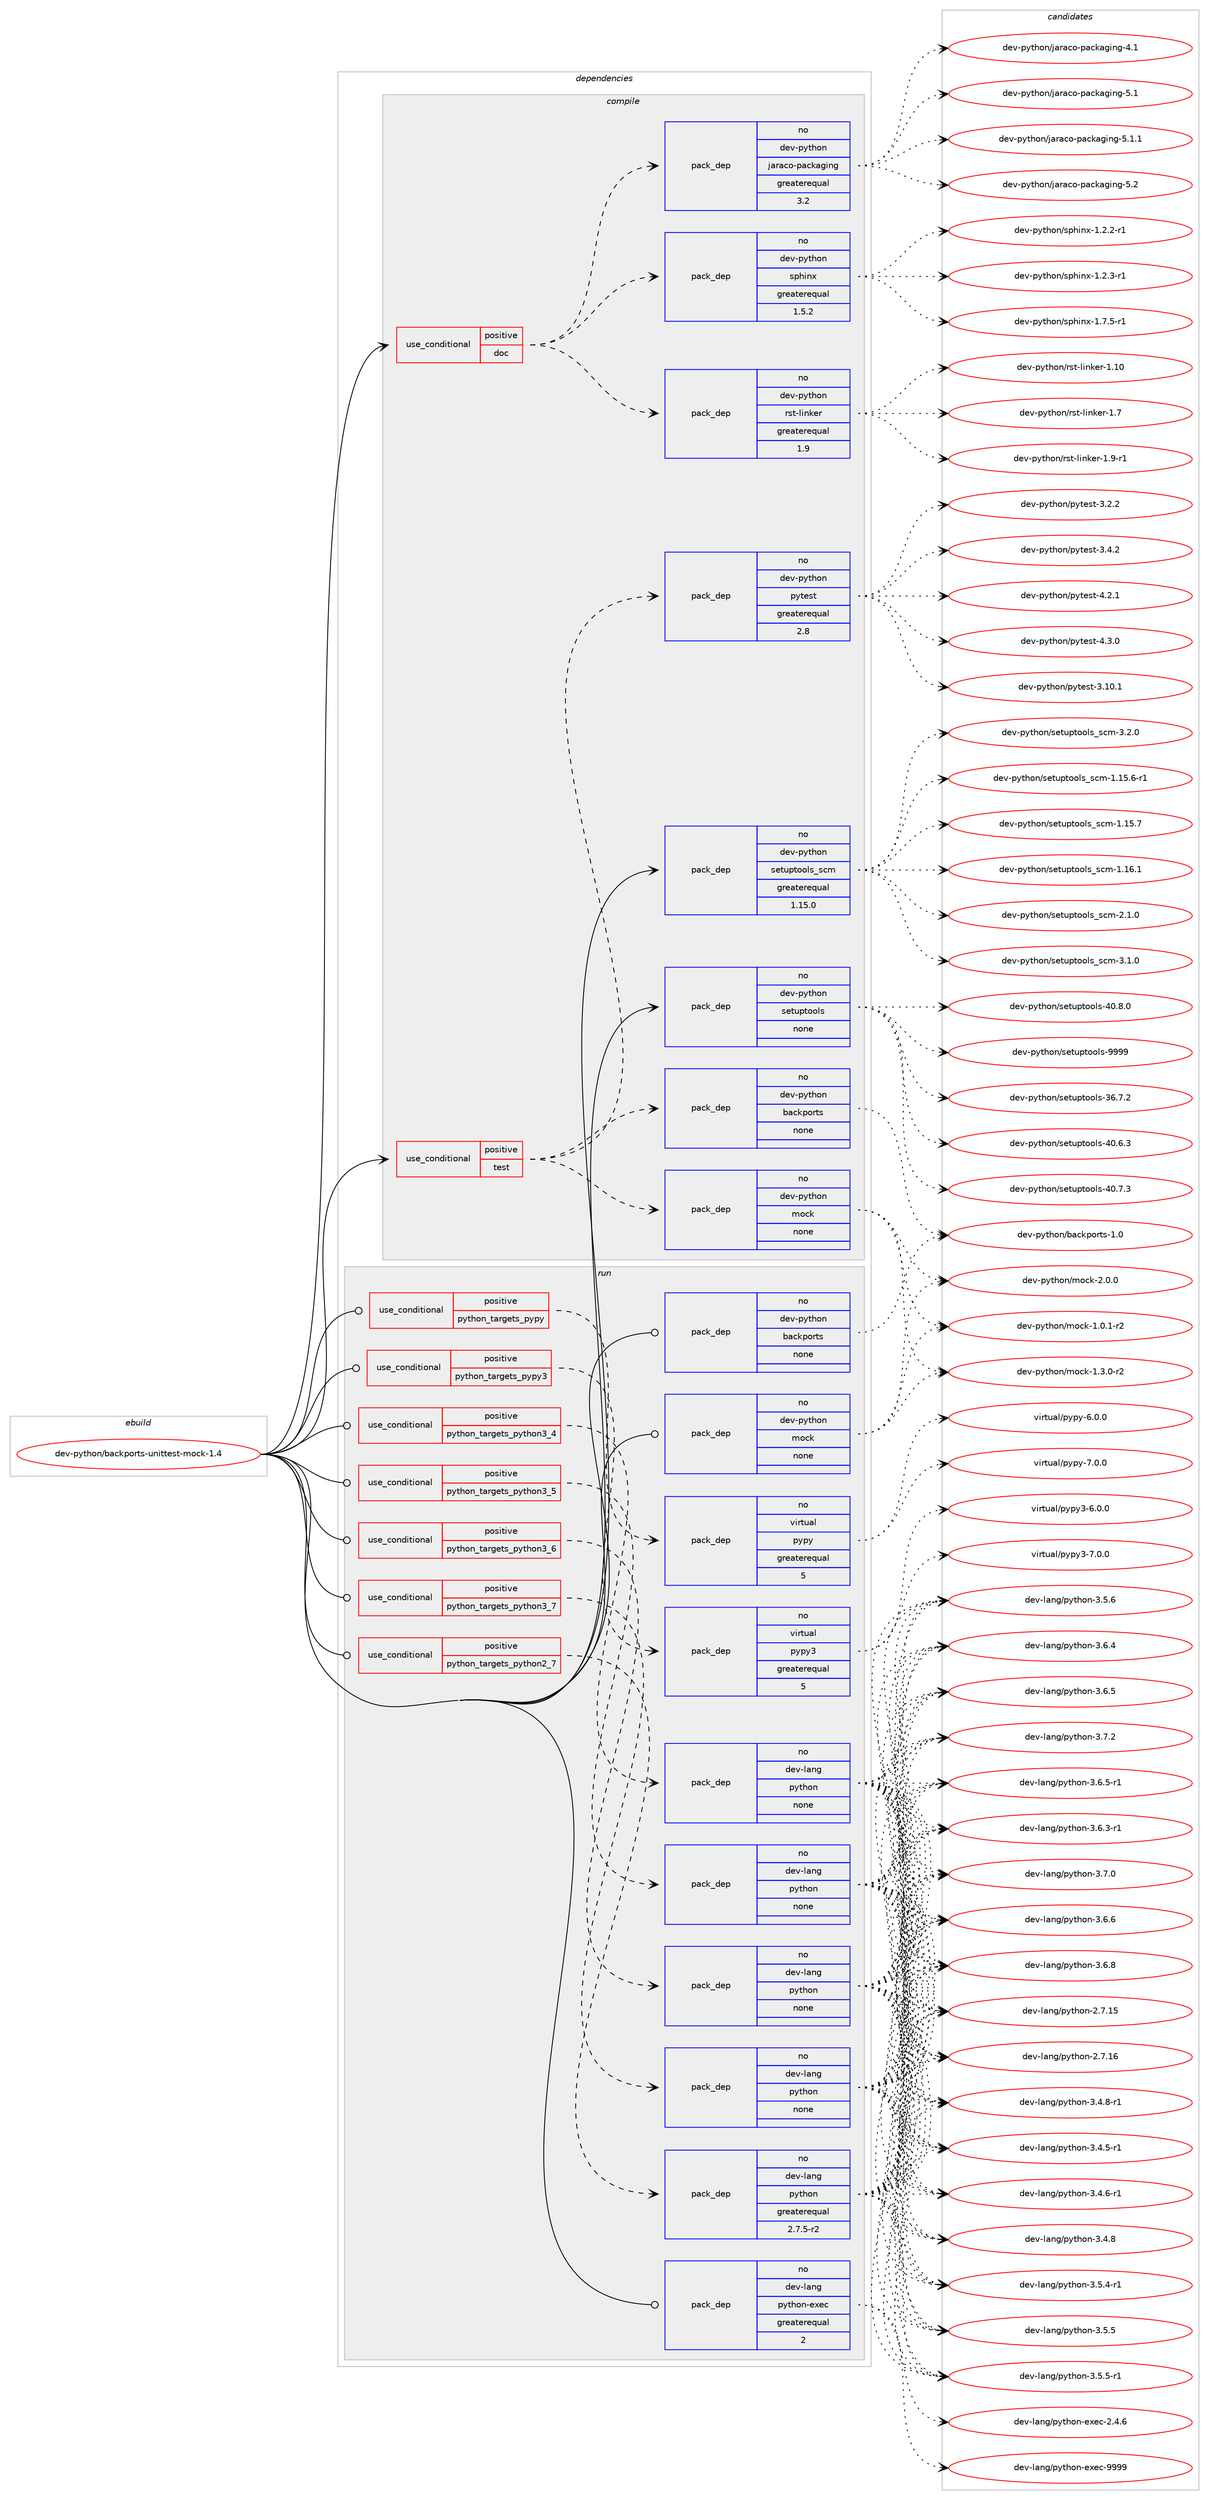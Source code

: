 digraph prolog {

# *************
# Graph options
# *************

newrank=true;
concentrate=true;
compound=true;
graph [rankdir=LR,fontname=Helvetica,fontsize=10,ranksep=1.5];#, ranksep=2.5, nodesep=0.2];
edge  [arrowhead=vee];
node  [fontname=Helvetica,fontsize=10];

# **********
# The ebuild
# **********

subgraph cluster_leftcol {
color=gray;
rank=same;
label=<<i>ebuild</i>>;
id [label="dev-python/backports-unittest-mock-1.4", color=red, width=4, href="../dev-python/backports-unittest-mock-1.4.svg"];
}

# ****************
# The dependencies
# ****************

subgraph cluster_midcol {
color=gray;
label=<<i>dependencies</i>>;
subgraph cluster_compile {
fillcolor="#eeeeee";
style=filled;
label=<<i>compile</i>>;
subgraph cond371454 {
dependency1400375 [label=<<TABLE BORDER="0" CELLBORDER="1" CELLSPACING="0" CELLPADDING="4"><TR><TD ROWSPAN="3" CELLPADDING="10">use_conditional</TD></TR><TR><TD>positive</TD></TR><TR><TD>doc</TD></TR></TABLE>>, shape=none, color=red];
subgraph pack1005694 {
dependency1400376 [label=<<TABLE BORDER="0" CELLBORDER="1" CELLSPACING="0" CELLPADDING="4" WIDTH="220"><TR><TD ROWSPAN="6" CELLPADDING="30">pack_dep</TD></TR><TR><TD WIDTH="110">no</TD></TR><TR><TD>dev-python</TD></TR><TR><TD>jaraco-packaging</TD></TR><TR><TD>greaterequal</TD></TR><TR><TD>3.2</TD></TR></TABLE>>, shape=none, color=blue];
}
dependency1400375:e -> dependency1400376:w [weight=20,style="dashed",arrowhead="vee"];
subgraph pack1005695 {
dependency1400377 [label=<<TABLE BORDER="0" CELLBORDER="1" CELLSPACING="0" CELLPADDING="4" WIDTH="220"><TR><TD ROWSPAN="6" CELLPADDING="30">pack_dep</TD></TR><TR><TD WIDTH="110">no</TD></TR><TR><TD>dev-python</TD></TR><TR><TD>rst-linker</TD></TR><TR><TD>greaterequal</TD></TR><TR><TD>1.9</TD></TR></TABLE>>, shape=none, color=blue];
}
dependency1400375:e -> dependency1400377:w [weight=20,style="dashed",arrowhead="vee"];
subgraph pack1005696 {
dependency1400378 [label=<<TABLE BORDER="0" CELLBORDER="1" CELLSPACING="0" CELLPADDING="4" WIDTH="220"><TR><TD ROWSPAN="6" CELLPADDING="30">pack_dep</TD></TR><TR><TD WIDTH="110">no</TD></TR><TR><TD>dev-python</TD></TR><TR><TD>sphinx</TD></TR><TR><TD>greaterequal</TD></TR><TR><TD>1.5.2</TD></TR></TABLE>>, shape=none, color=blue];
}
dependency1400375:e -> dependency1400378:w [weight=20,style="dashed",arrowhead="vee"];
}
id:e -> dependency1400375:w [weight=20,style="solid",arrowhead="vee"];
subgraph cond371455 {
dependency1400379 [label=<<TABLE BORDER="0" CELLBORDER="1" CELLSPACING="0" CELLPADDING="4"><TR><TD ROWSPAN="3" CELLPADDING="10">use_conditional</TD></TR><TR><TD>positive</TD></TR><TR><TD>test</TD></TR></TABLE>>, shape=none, color=red];
subgraph pack1005697 {
dependency1400380 [label=<<TABLE BORDER="0" CELLBORDER="1" CELLSPACING="0" CELLPADDING="4" WIDTH="220"><TR><TD ROWSPAN="6" CELLPADDING="30">pack_dep</TD></TR><TR><TD WIDTH="110">no</TD></TR><TR><TD>dev-python</TD></TR><TR><TD>backports</TD></TR><TR><TD>none</TD></TR><TR><TD></TD></TR></TABLE>>, shape=none, color=blue];
}
dependency1400379:e -> dependency1400380:w [weight=20,style="dashed",arrowhead="vee"];
subgraph pack1005698 {
dependency1400381 [label=<<TABLE BORDER="0" CELLBORDER="1" CELLSPACING="0" CELLPADDING="4" WIDTH="220"><TR><TD ROWSPAN="6" CELLPADDING="30">pack_dep</TD></TR><TR><TD WIDTH="110">no</TD></TR><TR><TD>dev-python</TD></TR><TR><TD>mock</TD></TR><TR><TD>none</TD></TR><TR><TD></TD></TR></TABLE>>, shape=none, color=blue];
}
dependency1400379:e -> dependency1400381:w [weight=20,style="dashed",arrowhead="vee"];
subgraph pack1005699 {
dependency1400382 [label=<<TABLE BORDER="0" CELLBORDER="1" CELLSPACING="0" CELLPADDING="4" WIDTH="220"><TR><TD ROWSPAN="6" CELLPADDING="30">pack_dep</TD></TR><TR><TD WIDTH="110">no</TD></TR><TR><TD>dev-python</TD></TR><TR><TD>pytest</TD></TR><TR><TD>greaterequal</TD></TR><TR><TD>2.8</TD></TR></TABLE>>, shape=none, color=blue];
}
dependency1400379:e -> dependency1400382:w [weight=20,style="dashed",arrowhead="vee"];
}
id:e -> dependency1400379:w [weight=20,style="solid",arrowhead="vee"];
subgraph pack1005700 {
dependency1400383 [label=<<TABLE BORDER="0" CELLBORDER="1" CELLSPACING="0" CELLPADDING="4" WIDTH="220"><TR><TD ROWSPAN="6" CELLPADDING="30">pack_dep</TD></TR><TR><TD WIDTH="110">no</TD></TR><TR><TD>dev-python</TD></TR><TR><TD>setuptools</TD></TR><TR><TD>none</TD></TR><TR><TD></TD></TR></TABLE>>, shape=none, color=blue];
}
id:e -> dependency1400383:w [weight=20,style="solid",arrowhead="vee"];
subgraph pack1005701 {
dependency1400384 [label=<<TABLE BORDER="0" CELLBORDER="1" CELLSPACING="0" CELLPADDING="4" WIDTH="220"><TR><TD ROWSPAN="6" CELLPADDING="30">pack_dep</TD></TR><TR><TD WIDTH="110">no</TD></TR><TR><TD>dev-python</TD></TR><TR><TD>setuptools_scm</TD></TR><TR><TD>greaterequal</TD></TR><TR><TD>1.15.0</TD></TR></TABLE>>, shape=none, color=blue];
}
id:e -> dependency1400384:w [weight=20,style="solid",arrowhead="vee"];
}
subgraph cluster_compileandrun {
fillcolor="#eeeeee";
style=filled;
label=<<i>compile and run</i>>;
}
subgraph cluster_run {
fillcolor="#eeeeee";
style=filled;
label=<<i>run</i>>;
subgraph cond371456 {
dependency1400385 [label=<<TABLE BORDER="0" CELLBORDER="1" CELLSPACING="0" CELLPADDING="4"><TR><TD ROWSPAN="3" CELLPADDING="10">use_conditional</TD></TR><TR><TD>positive</TD></TR><TR><TD>python_targets_pypy</TD></TR></TABLE>>, shape=none, color=red];
subgraph pack1005702 {
dependency1400386 [label=<<TABLE BORDER="0" CELLBORDER="1" CELLSPACING="0" CELLPADDING="4" WIDTH="220"><TR><TD ROWSPAN="6" CELLPADDING="30">pack_dep</TD></TR><TR><TD WIDTH="110">no</TD></TR><TR><TD>virtual</TD></TR><TR><TD>pypy</TD></TR><TR><TD>greaterequal</TD></TR><TR><TD>5</TD></TR></TABLE>>, shape=none, color=blue];
}
dependency1400385:e -> dependency1400386:w [weight=20,style="dashed",arrowhead="vee"];
}
id:e -> dependency1400385:w [weight=20,style="solid",arrowhead="odot"];
subgraph cond371457 {
dependency1400387 [label=<<TABLE BORDER="0" CELLBORDER="1" CELLSPACING="0" CELLPADDING="4"><TR><TD ROWSPAN="3" CELLPADDING="10">use_conditional</TD></TR><TR><TD>positive</TD></TR><TR><TD>python_targets_pypy3</TD></TR></TABLE>>, shape=none, color=red];
subgraph pack1005703 {
dependency1400388 [label=<<TABLE BORDER="0" CELLBORDER="1" CELLSPACING="0" CELLPADDING="4" WIDTH="220"><TR><TD ROWSPAN="6" CELLPADDING="30">pack_dep</TD></TR><TR><TD WIDTH="110">no</TD></TR><TR><TD>virtual</TD></TR><TR><TD>pypy3</TD></TR><TR><TD>greaterequal</TD></TR><TR><TD>5</TD></TR></TABLE>>, shape=none, color=blue];
}
dependency1400387:e -> dependency1400388:w [weight=20,style="dashed",arrowhead="vee"];
}
id:e -> dependency1400387:w [weight=20,style="solid",arrowhead="odot"];
subgraph cond371458 {
dependency1400389 [label=<<TABLE BORDER="0" CELLBORDER="1" CELLSPACING="0" CELLPADDING="4"><TR><TD ROWSPAN="3" CELLPADDING="10">use_conditional</TD></TR><TR><TD>positive</TD></TR><TR><TD>python_targets_python2_7</TD></TR></TABLE>>, shape=none, color=red];
subgraph pack1005704 {
dependency1400390 [label=<<TABLE BORDER="0" CELLBORDER="1" CELLSPACING="0" CELLPADDING="4" WIDTH="220"><TR><TD ROWSPAN="6" CELLPADDING="30">pack_dep</TD></TR><TR><TD WIDTH="110">no</TD></TR><TR><TD>dev-lang</TD></TR><TR><TD>python</TD></TR><TR><TD>greaterequal</TD></TR><TR><TD>2.7.5-r2</TD></TR></TABLE>>, shape=none, color=blue];
}
dependency1400389:e -> dependency1400390:w [weight=20,style="dashed",arrowhead="vee"];
}
id:e -> dependency1400389:w [weight=20,style="solid",arrowhead="odot"];
subgraph cond371459 {
dependency1400391 [label=<<TABLE BORDER="0" CELLBORDER="1" CELLSPACING="0" CELLPADDING="4"><TR><TD ROWSPAN="3" CELLPADDING="10">use_conditional</TD></TR><TR><TD>positive</TD></TR><TR><TD>python_targets_python3_4</TD></TR></TABLE>>, shape=none, color=red];
subgraph pack1005705 {
dependency1400392 [label=<<TABLE BORDER="0" CELLBORDER="1" CELLSPACING="0" CELLPADDING="4" WIDTH="220"><TR><TD ROWSPAN="6" CELLPADDING="30">pack_dep</TD></TR><TR><TD WIDTH="110">no</TD></TR><TR><TD>dev-lang</TD></TR><TR><TD>python</TD></TR><TR><TD>none</TD></TR><TR><TD></TD></TR></TABLE>>, shape=none, color=blue];
}
dependency1400391:e -> dependency1400392:w [weight=20,style="dashed",arrowhead="vee"];
}
id:e -> dependency1400391:w [weight=20,style="solid",arrowhead="odot"];
subgraph cond371460 {
dependency1400393 [label=<<TABLE BORDER="0" CELLBORDER="1" CELLSPACING="0" CELLPADDING="4"><TR><TD ROWSPAN="3" CELLPADDING="10">use_conditional</TD></TR><TR><TD>positive</TD></TR><TR><TD>python_targets_python3_5</TD></TR></TABLE>>, shape=none, color=red];
subgraph pack1005706 {
dependency1400394 [label=<<TABLE BORDER="0" CELLBORDER="1" CELLSPACING="0" CELLPADDING="4" WIDTH="220"><TR><TD ROWSPAN="6" CELLPADDING="30">pack_dep</TD></TR><TR><TD WIDTH="110">no</TD></TR><TR><TD>dev-lang</TD></TR><TR><TD>python</TD></TR><TR><TD>none</TD></TR><TR><TD></TD></TR></TABLE>>, shape=none, color=blue];
}
dependency1400393:e -> dependency1400394:w [weight=20,style="dashed",arrowhead="vee"];
}
id:e -> dependency1400393:w [weight=20,style="solid",arrowhead="odot"];
subgraph cond371461 {
dependency1400395 [label=<<TABLE BORDER="0" CELLBORDER="1" CELLSPACING="0" CELLPADDING="4"><TR><TD ROWSPAN="3" CELLPADDING="10">use_conditional</TD></TR><TR><TD>positive</TD></TR><TR><TD>python_targets_python3_6</TD></TR></TABLE>>, shape=none, color=red];
subgraph pack1005707 {
dependency1400396 [label=<<TABLE BORDER="0" CELLBORDER="1" CELLSPACING="0" CELLPADDING="4" WIDTH="220"><TR><TD ROWSPAN="6" CELLPADDING="30">pack_dep</TD></TR><TR><TD WIDTH="110">no</TD></TR><TR><TD>dev-lang</TD></TR><TR><TD>python</TD></TR><TR><TD>none</TD></TR><TR><TD></TD></TR></TABLE>>, shape=none, color=blue];
}
dependency1400395:e -> dependency1400396:w [weight=20,style="dashed",arrowhead="vee"];
}
id:e -> dependency1400395:w [weight=20,style="solid",arrowhead="odot"];
subgraph cond371462 {
dependency1400397 [label=<<TABLE BORDER="0" CELLBORDER="1" CELLSPACING="0" CELLPADDING="4"><TR><TD ROWSPAN="3" CELLPADDING="10">use_conditional</TD></TR><TR><TD>positive</TD></TR><TR><TD>python_targets_python3_7</TD></TR></TABLE>>, shape=none, color=red];
subgraph pack1005708 {
dependency1400398 [label=<<TABLE BORDER="0" CELLBORDER="1" CELLSPACING="0" CELLPADDING="4" WIDTH="220"><TR><TD ROWSPAN="6" CELLPADDING="30">pack_dep</TD></TR><TR><TD WIDTH="110">no</TD></TR><TR><TD>dev-lang</TD></TR><TR><TD>python</TD></TR><TR><TD>none</TD></TR><TR><TD></TD></TR></TABLE>>, shape=none, color=blue];
}
dependency1400397:e -> dependency1400398:w [weight=20,style="dashed",arrowhead="vee"];
}
id:e -> dependency1400397:w [weight=20,style="solid",arrowhead="odot"];
subgraph pack1005709 {
dependency1400399 [label=<<TABLE BORDER="0" CELLBORDER="1" CELLSPACING="0" CELLPADDING="4" WIDTH="220"><TR><TD ROWSPAN="6" CELLPADDING="30">pack_dep</TD></TR><TR><TD WIDTH="110">no</TD></TR><TR><TD>dev-lang</TD></TR><TR><TD>python-exec</TD></TR><TR><TD>greaterequal</TD></TR><TR><TD>2</TD></TR></TABLE>>, shape=none, color=blue];
}
id:e -> dependency1400399:w [weight=20,style="solid",arrowhead="odot"];
subgraph pack1005710 {
dependency1400400 [label=<<TABLE BORDER="0" CELLBORDER="1" CELLSPACING="0" CELLPADDING="4" WIDTH="220"><TR><TD ROWSPAN="6" CELLPADDING="30">pack_dep</TD></TR><TR><TD WIDTH="110">no</TD></TR><TR><TD>dev-python</TD></TR><TR><TD>backports</TD></TR><TR><TD>none</TD></TR><TR><TD></TD></TR></TABLE>>, shape=none, color=blue];
}
id:e -> dependency1400400:w [weight=20,style="solid",arrowhead="odot"];
subgraph pack1005711 {
dependency1400401 [label=<<TABLE BORDER="0" CELLBORDER="1" CELLSPACING="0" CELLPADDING="4" WIDTH="220"><TR><TD ROWSPAN="6" CELLPADDING="30">pack_dep</TD></TR><TR><TD WIDTH="110">no</TD></TR><TR><TD>dev-python</TD></TR><TR><TD>mock</TD></TR><TR><TD>none</TD></TR><TR><TD></TD></TR></TABLE>>, shape=none, color=blue];
}
id:e -> dependency1400401:w [weight=20,style="solid",arrowhead="odot"];
}
}

# **************
# The candidates
# **************

subgraph cluster_choices {
rank=same;
color=gray;
label=<<i>candidates</i>>;

subgraph choice1005694 {
color=black;
nodesep=1;
choice10010111845112121116104111110471069711497991114511297991079710310511010345524649 [label="dev-python/jaraco-packaging-4.1", color=red, width=4,href="../dev-python/jaraco-packaging-4.1.svg"];
choice10010111845112121116104111110471069711497991114511297991079710310511010345534649 [label="dev-python/jaraco-packaging-5.1", color=red, width=4,href="../dev-python/jaraco-packaging-5.1.svg"];
choice100101118451121211161041111104710697114979911145112979910797103105110103455346494649 [label="dev-python/jaraco-packaging-5.1.1", color=red, width=4,href="../dev-python/jaraco-packaging-5.1.1.svg"];
choice10010111845112121116104111110471069711497991114511297991079710310511010345534650 [label="dev-python/jaraco-packaging-5.2", color=red, width=4,href="../dev-python/jaraco-packaging-5.2.svg"];
dependency1400376:e -> choice10010111845112121116104111110471069711497991114511297991079710310511010345524649:w [style=dotted,weight="100"];
dependency1400376:e -> choice10010111845112121116104111110471069711497991114511297991079710310511010345534649:w [style=dotted,weight="100"];
dependency1400376:e -> choice100101118451121211161041111104710697114979911145112979910797103105110103455346494649:w [style=dotted,weight="100"];
dependency1400376:e -> choice10010111845112121116104111110471069711497991114511297991079710310511010345534650:w [style=dotted,weight="100"];
}
subgraph choice1005695 {
color=black;
nodesep=1;
choice1001011184511212111610411111047114115116451081051101071011144549464948 [label="dev-python/rst-linker-1.10", color=red, width=4,href="../dev-python/rst-linker-1.10.svg"];
choice10010111845112121116104111110471141151164510810511010710111445494655 [label="dev-python/rst-linker-1.7", color=red, width=4,href="../dev-python/rst-linker-1.7.svg"];
choice100101118451121211161041111104711411511645108105110107101114454946574511449 [label="dev-python/rst-linker-1.9-r1", color=red, width=4,href="../dev-python/rst-linker-1.9-r1.svg"];
dependency1400377:e -> choice1001011184511212111610411111047114115116451081051101071011144549464948:w [style=dotted,weight="100"];
dependency1400377:e -> choice10010111845112121116104111110471141151164510810511010710111445494655:w [style=dotted,weight="100"];
dependency1400377:e -> choice100101118451121211161041111104711411511645108105110107101114454946574511449:w [style=dotted,weight="100"];
}
subgraph choice1005696 {
color=black;
nodesep=1;
choice10010111845112121116104111110471151121041051101204549465046504511449 [label="dev-python/sphinx-1.2.2-r1", color=red, width=4,href="../dev-python/sphinx-1.2.2-r1.svg"];
choice10010111845112121116104111110471151121041051101204549465046514511449 [label="dev-python/sphinx-1.2.3-r1", color=red, width=4,href="../dev-python/sphinx-1.2.3-r1.svg"];
choice10010111845112121116104111110471151121041051101204549465546534511449 [label="dev-python/sphinx-1.7.5-r1", color=red, width=4,href="../dev-python/sphinx-1.7.5-r1.svg"];
dependency1400378:e -> choice10010111845112121116104111110471151121041051101204549465046504511449:w [style=dotted,weight="100"];
dependency1400378:e -> choice10010111845112121116104111110471151121041051101204549465046514511449:w [style=dotted,weight="100"];
dependency1400378:e -> choice10010111845112121116104111110471151121041051101204549465546534511449:w [style=dotted,weight="100"];
}
subgraph choice1005697 {
color=black;
nodesep=1;
choice100101118451121211161041111104798979910711211111411611545494648 [label="dev-python/backports-1.0", color=red, width=4,href="../dev-python/backports-1.0.svg"];
dependency1400380:e -> choice100101118451121211161041111104798979910711211111411611545494648:w [style=dotted,weight="100"];
}
subgraph choice1005698 {
color=black;
nodesep=1;
choice1001011184511212111610411111047109111991074549464846494511450 [label="dev-python/mock-1.0.1-r2", color=red, width=4,href="../dev-python/mock-1.0.1-r2.svg"];
choice1001011184511212111610411111047109111991074549465146484511450 [label="dev-python/mock-1.3.0-r2", color=red, width=4,href="../dev-python/mock-1.3.0-r2.svg"];
choice100101118451121211161041111104710911199107455046484648 [label="dev-python/mock-2.0.0", color=red, width=4,href="../dev-python/mock-2.0.0.svg"];
dependency1400381:e -> choice1001011184511212111610411111047109111991074549464846494511450:w [style=dotted,weight="100"];
dependency1400381:e -> choice1001011184511212111610411111047109111991074549465146484511450:w [style=dotted,weight="100"];
dependency1400381:e -> choice100101118451121211161041111104710911199107455046484648:w [style=dotted,weight="100"];
}
subgraph choice1005699 {
color=black;
nodesep=1;
choice100101118451121211161041111104711212111610111511645514649484649 [label="dev-python/pytest-3.10.1", color=red, width=4,href="../dev-python/pytest-3.10.1.svg"];
choice1001011184511212111610411111047112121116101115116455146504650 [label="dev-python/pytest-3.2.2", color=red, width=4,href="../dev-python/pytest-3.2.2.svg"];
choice1001011184511212111610411111047112121116101115116455146524650 [label="dev-python/pytest-3.4.2", color=red, width=4,href="../dev-python/pytest-3.4.2.svg"];
choice1001011184511212111610411111047112121116101115116455246504649 [label="dev-python/pytest-4.2.1", color=red, width=4,href="../dev-python/pytest-4.2.1.svg"];
choice1001011184511212111610411111047112121116101115116455246514648 [label="dev-python/pytest-4.3.0", color=red, width=4,href="../dev-python/pytest-4.3.0.svg"];
dependency1400382:e -> choice100101118451121211161041111104711212111610111511645514649484649:w [style=dotted,weight="100"];
dependency1400382:e -> choice1001011184511212111610411111047112121116101115116455146504650:w [style=dotted,weight="100"];
dependency1400382:e -> choice1001011184511212111610411111047112121116101115116455146524650:w [style=dotted,weight="100"];
dependency1400382:e -> choice1001011184511212111610411111047112121116101115116455246504649:w [style=dotted,weight="100"];
dependency1400382:e -> choice1001011184511212111610411111047112121116101115116455246514648:w [style=dotted,weight="100"];
}
subgraph choice1005700 {
color=black;
nodesep=1;
choice100101118451121211161041111104711510111611711211611111110811545515446554650 [label="dev-python/setuptools-36.7.2", color=red, width=4,href="../dev-python/setuptools-36.7.2.svg"];
choice100101118451121211161041111104711510111611711211611111110811545524846544651 [label="dev-python/setuptools-40.6.3", color=red, width=4,href="../dev-python/setuptools-40.6.3.svg"];
choice100101118451121211161041111104711510111611711211611111110811545524846554651 [label="dev-python/setuptools-40.7.3", color=red, width=4,href="../dev-python/setuptools-40.7.3.svg"];
choice100101118451121211161041111104711510111611711211611111110811545524846564648 [label="dev-python/setuptools-40.8.0", color=red, width=4,href="../dev-python/setuptools-40.8.0.svg"];
choice10010111845112121116104111110471151011161171121161111111081154557575757 [label="dev-python/setuptools-9999", color=red, width=4,href="../dev-python/setuptools-9999.svg"];
dependency1400383:e -> choice100101118451121211161041111104711510111611711211611111110811545515446554650:w [style=dotted,weight="100"];
dependency1400383:e -> choice100101118451121211161041111104711510111611711211611111110811545524846544651:w [style=dotted,weight="100"];
dependency1400383:e -> choice100101118451121211161041111104711510111611711211611111110811545524846554651:w [style=dotted,weight="100"];
dependency1400383:e -> choice100101118451121211161041111104711510111611711211611111110811545524846564648:w [style=dotted,weight="100"];
dependency1400383:e -> choice10010111845112121116104111110471151011161171121161111111081154557575757:w [style=dotted,weight="100"];
}
subgraph choice1005701 {
color=black;
nodesep=1;
choice10010111845112121116104111110471151011161171121161111111081159511599109454946495346544511449 [label="dev-python/setuptools_scm-1.15.6-r1", color=red, width=4,href="../dev-python/setuptools_scm-1.15.6-r1.svg"];
choice1001011184511212111610411111047115101116117112116111111108115951159910945494649534655 [label="dev-python/setuptools_scm-1.15.7", color=red, width=4,href="../dev-python/setuptools_scm-1.15.7.svg"];
choice1001011184511212111610411111047115101116117112116111111108115951159910945494649544649 [label="dev-python/setuptools_scm-1.16.1", color=red, width=4,href="../dev-python/setuptools_scm-1.16.1.svg"];
choice10010111845112121116104111110471151011161171121161111111081159511599109455046494648 [label="dev-python/setuptools_scm-2.1.0", color=red, width=4,href="../dev-python/setuptools_scm-2.1.0.svg"];
choice10010111845112121116104111110471151011161171121161111111081159511599109455146494648 [label="dev-python/setuptools_scm-3.1.0", color=red, width=4,href="../dev-python/setuptools_scm-3.1.0.svg"];
choice10010111845112121116104111110471151011161171121161111111081159511599109455146504648 [label="dev-python/setuptools_scm-3.2.0", color=red, width=4,href="../dev-python/setuptools_scm-3.2.0.svg"];
dependency1400384:e -> choice10010111845112121116104111110471151011161171121161111111081159511599109454946495346544511449:w [style=dotted,weight="100"];
dependency1400384:e -> choice1001011184511212111610411111047115101116117112116111111108115951159910945494649534655:w [style=dotted,weight="100"];
dependency1400384:e -> choice1001011184511212111610411111047115101116117112116111111108115951159910945494649544649:w [style=dotted,weight="100"];
dependency1400384:e -> choice10010111845112121116104111110471151011161171121161111111081159511599109455046494648:w [style=dotted,weight="100"];
dependency1400384:e -> choice10010111845112121116104111110471151011161171121161111111081159511599109455146494648:w [style=dotted,weight="100"];
dependency1400384:e -> choice10010111845112121116104111110471151011161171121161111111081159511599109455146504648:w [style=dotted,weight="100"];
}
subgraph choice1005702 {
color=black;
nodesep=1;
choice1181051141161179710847112121112121455446484648 [label="virtual/pypy-6.0.0", color=red, width=4,href="../virtual/pypy-6.0.0.svg"];
choice1181051141161179710847112121112121455546484648 [label="virtual/pypy-7.0.0", color=red, width=4,href="../virtual/pypy-7.0.0.svg"];
dependency1400386:e -> choice1181051141161179710847112121112121455446484648:w [style=dotted,weight="100"];
dependency1400386:e -> choice1181051141161179710847112121112121455546484648:w [style=dotted,weight="100"];
}
subgraph choice1005703 {
color=black;
nodesep=1;
choice118105114116117971084711212111212151455446484648 [label="virtual/pypy3-6.0.0", color=red, width=4,href="../virtual/pypy3-6.0.0.svg"];
choice118105114116117971084711212111212151455546484648 [label="virtual/pypy3-7.0.0", color=red, width=4,href="../virtual/pypy3-7.0.0.svg"];
dependency1400388:e -> choice118105114116117971084711212111212151455446484648:w [style=dotted,weight="100"];
dependency1400388:e -> choice118105114116117971084711212111212151455546484648:w [style=dotted,weight="100"];
}
subgraph choice1005704 {
color=black;
nodesep=1;
choice10010111845108971101034711212111610411111045504655464953 [label="dev-lang/python-2.7.15", color=red, width=4,href="../dev-lang/python-2.7.15.svg"];
choice10010111845108971101034711212111610411111045504655464954 [label="dev-lang/python-2.7.16", color=red, width=4,href="../dev-lang/python-2.7.16.svg"];
choice1001011184510897110103471121211161041111104551465246534511449 [label="dev-lang/python-3.4.5-r1", color=red, width=4,href="../dev-lang/python-3.4.5-r1.svg"];
choice1001011184510897110103471121211161041111104551465246544511449 [label="dev-lang/python-3.4.6-r1", color=red, width=4,href="../dev-lang/python-3.4.6-r1.svg"];
choice100101118451089711010347112121116104111110455146524656 [label="dev-lang/python-3.4.8", color=red, width=4,href="../dev-lang/python-3.4.8.svg"];
choice1001011184510897110103471121211161041111104551465246564511449 [label="dev-lang/python-3.4.8-r1", color=red, width=4,href="../dev-lang/python-3.4.8-r1.svg"];
choice1001011184510897110103471121211161041111104551465346524511449 [label="dev-lang/python-3.5.4-r1", color=red, width=4,href="../dev-lang/python-3.5.4-r1.svg"];
choice100101118451089711010347112121116104111110455146534653 [label="dev-lang/python-3.5.5", color=red, width=4,href="../dev-lang/python-3.5.5.svg"];
choice1001011184510897110103471121211161041111104551465346534511449 [label="dev-lang/python-3.5.5-r1", color=red, width=4,href="../dev-lang/python-3.5.5-r1.svg"];
choice100101118451089711010347112121116104111110455146534654 [label="dev-lang/python-3.5.6", color=red, width=4,href="../dev-lang/python-3.5.6.svg"];
choice1001011184510897110103471121211161041111104551465446514511449 [label="dev-lang/python-3.6.3-r1", color=red, width=4,href="../dev-lang/python-3.6.3-r1.svg"];
choice100101118451089711010347112121116104111110455146544652 [label="dev-lang/python-3.6.4", color=red, width=4,href="../dev-lang/python-3.6.4.svg"];
choice100101118451089711010347112121116104111110455146544653 [label="dev-lang/python-3.6.5", color=red, width=4,href="../dev-lang/python-3.6.5.svg"];
choice1001011184510897110103471121211161041111104551465446534511449 [label="dev-lang/python-3.6.5-r1", color=red, width=4,href="../dev-lang/python-3.6.5-r1.svg"];
choice100101118451089711010347112121116104111110455146544654 [label="dev-lang/python-3.6.6", color=red, width=4,href="../dev-lang/python-3.6.6.svg"];
choice100101118451089711010347112121116104111110455146544656 [label="dev-lang/python-3.6.8", color=red, width=4,href="../dev-lang/python-3.6.8.svg"];
choice100101118451089711010347112121116104111110455146554648 [label="dev-lang/python-3.7.0", color=red, width=4,href="../dev-lang/python-3.7.0.svg"];
choice100101118451089711010347112121116104111110455146554650 [label="dev-lang/python-3.7.2", color=red, width=4,href="../dev-lang/python-3.7.2.svg"];
dependency1400390:e -> choice10010111845108971101034711212111610411111045504655464953:w [style=dotted,weight="100"];
dependency1400390:e -> choice10010111845108971101034711212111610411111045504655464954:w [style=dotted,weight="100"];
dependency1400390:e -> choice1001011184510897110103471121211161041111104551465246534511449:w [style=dotted,weight="100"];
dependency1400390:e -> choice1001011184510897110103471121211161041111104551465246544511449:w [style=dotted,weight="100"];
dependency1400390:e -> choice100101118451089711010347112121116104111110455146524656:w [style=dotted,weight="100"];
dependency1400390:e -> choice1001011184510897110103471121211161041111104551465246564511449:w [style=dotted,weight="100"];
dependency1400390:e -> choice1001011184510897110103471121211161041111104551465346524511449:w [style=dotted,weight="100"];
dependency1400390:e -> choice100101118451089711010347112121116104111110455146534653:w [style=dotted,weight="100"];
dependency1400390:e -> choice1001011184510897110103471121211161041111104551465346534511449:w [style=dotted,weight="100"];
dependency1400390:e -> choice100101118451089711010347112121116104111110455146534654:w [style=dotted,weight="100"];
dependency1400390:e -> choice1001011184510897110103471121211161041111104551465446514511449:w [style=dotted,weight="100"];
dependency1400390:e -> choice100101118451089711010347112121116104111110455146544652:w [style=dotted,weight="100"];
dependency1400390:e -> choice100101118451089711010347112121116104111110455146544653:w [style=dotted,weight="100"];
dependency1400390:e -> choice1001011184510897110103471121211161041111104551465446534511449:w [style=dotted,weight="100"];
dependency1400390:e -> choice100101118451089711010347112121116104111110455146544654:w [style=dotted,weight="100"];
dependency1400390:e -> choice100101118451089711010347112121116104111110455146544656:w [style=dotted,weight="100"];
dependency1400390:e -> choice100101118451089711010347112121116104111110455146554648:w [style=dotted,weight="100"];
dependency1400390:e -> choice100101118451089711010347112121116104111110455146554650:w [style=dotted,weight="100"];
}
subgraph choice1005705 {
color=black;
nodesep=1;
choice10010111845108971101034711212111610411111045504655464953 [label="dev-lang/python-2.7.15", color=red, width=4,href="../dev-lang/python-2.7.15.svg"];
choice10010111845108971101034711212111610411111045504655464954 [label="dev-lang/python-2.7.16", color=red, width=4,href="../dev-lang/python-2.7.16.svg"];
choice1001011184510897110103471121211161041111104551465246534511449 [label="dev-lang/python-3.4.5-r1", color=red, width=4,href="../dev-lang/python-3.4.5-r1.svg"];
choice1001011184510897110103471121211161041111104551465246544511449 [label="dev-lang/python-3.4.6-r1", color=red, width=4,href="../dev-lang/python-3.4.6-r1.svg"];
choice100101118451089711010347112121116104111110455146524656 [label="dev-lang/python-3.4.8", color=red, width=4,href="../dev-lang/python-3.4.8.svg"];
choice1001011184510897110103471121211161041111104551465246564511449 [label="dev-lang/python-3.4.8-r1", color=red, width=4,href="../dev-lang/python-3.4.8-r1.svg"];
choice1001011184510897110103471121211161041111104551465346524511449 [label="dev-lang/python-3.5.4-r1", color=red, width=4,href="../dev-lang/python-3.5.4-r1.svg"];
choice100101118451089711010347112121116104111110455146534653 [label="dev-lang/python-3.5.5", color=red, width=4,href="../dev-lang/python-3.5.5.svg"];
choice1001011184510897110103471121211161041111104551465346534511449 [label="dev-lang/python-3.5.5-r1", color=red, width=4,href="../dev-lang/python-3.5.5-r1.svg"];
choice100101118451089711010347112121116104111110455146534654 [label="dev-lang/python-3.5.6", color=red, width=4,href="../dev-lang/python-3.5.6.svg"];
choice1001011184510897110103471121211161041111104551465446514511449 [label="dev-lang/python-3.6.3-r1", color=red, width=4,href="../dev-lang/python-3.6.3-r1.svg"];
choice100101118451089711010347112121116104111110455146544652 [label="dev-lang/python-3.6.4", color=red, width=4,href="../dev-lang/python-3.6.4.svg"];
choice100101118451089711010347112121116104111110455146544653 [label="dev-lang/python-3.6.5", color=red, width=4,href="../dev-lang/python-3.6.5.svg"];
choice1001011184510897110103471121211161041111104551465446534511449 [label="dev-lang/python-3.6.5-r1", color=red, width=4,href="../dev-lang/python-3.6.5-r1.svg"];
choice100101118451089711010347112121116104111110455146544654 [label="dev-lang/python-3.6.6", color=red, width=4,href="../dev-lang/python-3.6.6.svg"];
choice100101118451089711010347112121116104111110455146544656 [label="dev-lang/python-3.6.8", color=red, width=4,href="../dev-lang/python-3.6.8.svg"];
choice100101118451089711010347112121116104111110455146554648 [label="dev-lang/python-3.7.0", color=red, width=4,href="../dev-lang/python-3.7.0.svg"];
choice100101118451089711010347112121116104111110455146554650 [label="dev-lang/python-3.7.2", color=red, width=4,href="../dev-lang/python-3.7.2.svg"];
dependency1400392:e -> choice10010111845108971101034711212111610411111045504655464953:w [style=dotted,weight="100"];
dependency1400392:e -> choice10010111845108971101034711212111610411111045504655464954:w [style=dotted,weight="100"];
dependency1400392:e -> choice1001011184510897110103471121211161041111104551465246534511449:w [style=dotted,weight="100"];
dependency1400392:e -> choice1001011184510897110103471121211161041111104551465246544511449:w [style=dotted,weight="100"];
dependency1400392:e -> choice100101118451089711010347112121116104111110455146524656:w [style=dotted,weight="100"];
dependency1400392:e -> choice1001011184510897110103471121211161041111104551465246564511449:w [style=dotted,weight="100"];
dependency1400392:e -> choice1001011184510897110103471121211161041111104551465346524511449:w [style=dotted,weight="100"];
dependency1400392:e -> choice100101118451089711010347112121116104111110455146534653:w [style=dotted,weight="100"];
dependency1400392:e -> choice1001011184510897110103471121211161041111104551465346534511449:w [style=dotted,weight="100"];
dependency1400392:e -> choice100101118451089711010347112121116104111110455146534654:w [style=dotted,weight="100"];
dependency1400392:e -> choice1001011184510897110103471121211161041111104551465446514511449:w [style=dotted,weight="100"];
dependency1400392:e -> choice100101118451089711010347112121116104111110455146544652:w [style=dotted,weight="100"];
dependency1400392:e -> choice100101118451089711010347112121116104111110455146544653:w [style=dotted,weight="100"];
dependency1400392:e -> choice1001011184510897110103471121211161041111104551465446534511449:w [style=dotted,weight="100"];
dependency1400392:e -> choice100101118451089711010347112121116104111110455146544654:w [style=dotted,weight="100"];
dependency1400392:e -> choice100101118451089711010347112121116104111110455146544656:w [style=dotted,weight="100"];
dependency1400392:e -> choice100101118451089711010347112121116104111110455146554648:w [style=dotted,weight="100"];
dependency1400392:e -> choice100101118451089711010347112121116104111110455146554650:w [style=dotted,weight="100"];
}
subgraph choice1005706 {
color=black;
nodesep=1;
choice10010111845108971101034711212111610411111045504655464953 [label="dev-lang/python-2.7.15", color=red, width=4,href="../dev-lang/python-2.7.15.svg"];
choice10010111845108971101034711212111610411111045504655464954 [label="dev-lang/python-2.7.16", color=red, width=4,href="../dev-lang/python-2.7.16.svg"];
choice1001011184510897110103471121211161041111104551465246534511449 [label="dev-lang/python-3.4.5-r1", color=red, width=4,href="../dev-lang/python-3.4.5-r1.svg"];
choice1001011184510897110103471121211161041111104551465246544511449 [label="dev-lang/python-3.4.6-r1", color=red, width=4,href="../dev-lang/python-3.4.6-r1.svg"];
choice100101118451089711010347112121116104111110455146524656 [label="dev-lang/python-3.4.8", color=red, width=4,href="../dev-lang/python-3.4.8.svg"];
choice1001011184510897110103471121211161041111104551465246564511449 [label="dev-lang/python-3.4.8-r1", color=red, width=4,href="../dev-lang/python-3.4.8-r1.svg"];
choice1001011184510897110103471121211161041111104551465346524511449 [label="dev-lang/python-3.5.4-r1", color=red, width=4,href="../dev-lang/python-3.5.4-r1.svg"];
choice100101118451089711010347112121116104111110455146534653 [label="dev-lang/python-3.5.5", color=red, width=4,href="../dev-lang/python-3.5.5.svg"];
choice1001011184510897110103471121211161041111104551465346534511449 [label="dev-lang/python-3.5.5-r1", color=red, width=4,href="../dev-lang/python-3.5.5-r1.svg"];
choice100101118451089711010347112121116104111110455146534654 [label="dev-lang/python-3.5.6", color=red, width=4,href="../dev-lang/python-3.5.6.svg"];
choice1001011184510897110103471121211161041111104551465446514511449 [label="dev-lang/python-3.6.3-r1", color=red, width=4,href="../dev-lang/python-3.6.3-r1.svg"];
choice100101118451089711010347112121116104111110455146544652 [label="dev-lang/python-3.6.4", color=red, width=4,href="../dev-lang/python-3.6.4.svg"];
choice100101118451089711010347112121116104111110455146544653 [label="dev-lang/python-3.6.5", color=red, width=4,href="../dev-lang/python-3.6.5.svg"];
choice1001011184510897110103471121211161041111104551465446534511449 [label="dev-lang/python-3.6.5-r1", color=red, width=4,href="../dev-lang/python-3.6.5-r1.svg"];
choice100101118451089711010347112121116104111110455146544654 [label="dev-lang/python-3.6.6", color=red, width=4,href="../dev-lang/python-3.6.6.svg"];
choice100101118451089711010347112121116104111110455146544656 [label="dev-lang/python-3.6.8", color=red, width=4,href="../dev-lang/python-3.6.8.svg"];
choice100101118451089711010347112121116104111110455146554648 [label="dev-lang/python-3.7.0", color=red, width=4,href="../dev-lang/python-3.7.0.svg"];
choice100101118451089711010347112121116104111110455146554650 [label="dev-lang/python-3.7.2", color=red, width=4,href="../dev-lang/python-3.7.2.svg"];
dependency1400394:e -> choice10010111845108971101034711212111610411111045504655464953:w [style=dotted,weight="100"];
dependency1400394:e -> choice10010111845108971101034711212111610411111045504655464954:w [style=dotted,weight="100"];
dependency1400394:e -> choice1001011184510897110103471121211161041111104551465246534511449:w [style=dotted,weight="100"];
dependency1400394:e -> choice1001011184510897110103471121211161041111104551465246544511449:w [style=dotted,weight="100"];
dependency1400394:e -> choice100101118451089711010347112121116104111110455146524656:w [style=dotted,weight="100"];
dependency1400394:e -> choice1001011184510897110103471121211161041111104551465246564511449:w [style=dotted,weight="100"];
dependency1400394:e -> choice1001011184510897110103471121211161041111104551465346524511449:w [style=dotted,weight="100"];
dependency1400394:e -> choice100101118451089711010347112121116104111110455146534653:w [style=dotted,weight="100"];
dependency1400394:e -> choice1001011184510897110103471121211161041111104551465346534511449:w [style=dotted,weight="100"];
dependency1400394:e -> choice100101118451089711010347112121116104111110455146534654:w [style=dotted,weight="100"];
dependency1400394:e -> choice1001011184510897110103471121211161041111104551465446514511449:w [style=dotted,weight="100"];
dependency1400394:e -> choice100101118451089711010347112121116104111110455146544652:w [style=dotted,weight="100"];
dependency1400394:e -> choice100101118451089711010347112121116104111110455146544653:w [style=dotted,weight="100"];
dependency1400394:e -> choice1001011184510897110103471121211161041111104551465446534511449:w [style=dotted,weight="100"];
dependency1400394:e -> choice100101118451089711010347112121116104111110455146544654:w [style=dotted,weight="100"];
dependency1400394:e -> choice100101118451089711010347112121116104111110455146544656:w [style=dotted,weight="100"];
dependency1400394:e -> choice100101118451089711010347112121116104111110455146554648:w [style=dotted,weight="100"];
dependency1400394:e -> choice100101118451089711010347112121116104111110455146554650:w [style=dotted,weight="100"];
}
subgraph choice1005707 {
color=black;
nodesep=1;
choice10010111845108971101034711212111610411111045504655464953 [label="dev-lang/python-2.7.15", color=red, width=4,href="../dev-lang/python-2.7.15.svg"];
choice10010111845108971101034711212111610411111045504655464954 [label="dev-lang/python-2.7.16", color=red, width=4,href="../dev-lang/python-2.7.16.svg"];
choice1001011184510897110103471121211161041111104551465246534511449 [label="dev-lang/python-3.4.5-r1", color=red, width=4,href="../dev-lang/python-3.4.5-r1.svg"];
choice1001011184510897110103471121211161041111104551465246544511449 [label="dev-lang/python-3.4.6-r1", color=red, width=4,href="../dev-lang/python-3.4.6-r1.svg"];
choice100101118451089711010347112121116104111110455146524656 [label="dev-lang/python-3.4.8", color=red, width=4,href="../dev-lang/python-3.4.8.svg"];
choice1001011184510897110103471121211161041111104551465246564511449 [label="dev-lang/python-3.4.8-r1", color=red, width=4,href="../dev-lang/python-3.4.8-r1.svg"];
choice1001011184510897110103471121211161041111104551465346524511449 [label="dev-lang/python-3.5.4-r1", color=red, width=4,href="../dev-lang/python-3.5.4-r1.svg"];
choice100101118451089711010347112121116104111110455146534653 [label="dev-lang/python-3.5.5", color=red, width=4,href="../dev-lang/python-3.5.5.svg"];
choice1001011184510897110103471121211161041111104551465346534511449 [label="dev-lang/python-3.5.5-r1", color=red, width=4,href="../dev-lang/python-3.5.5-r1.svg"];
choice100101118451089711010347112121116104111110455146534654 [label="dev-lang/python-3.5.6", color=red, width=4,href="../dev-lang/python-3.5.6.svg"];
choice1001011184510897110103471121211161041111104551465446514511449 [label="dev-lang/python-3.6.3-r1", color=red, width=4,href="../dev-lang/python-3.6.3-r1.svg"];
choice100101118451089711010347112121116104111110455146544652 [label="dev-lang/python-3.6.4", color=red, width=4,href="../dev-lang/python-3.6.4.svg"];
choice100101118451089711010347112121116104111110455146544653 [label="dev-lang/python-3.6.5", color=red, width=4,href="../dev-lang/python-3.6.5.svg"];
choice1001011184510897110103471121211161041111104551465446534511449 [label="dev-lang/python-3.6.5-r1", color=red, width=4,href="../dev-lang/python-3.6.5-r1.svg"];
choice100101118451089711010347112121116104111110455146544654 [label="dev-lang/python-3.6.6", color=red, width=4,href="../dev-lang/python-3.6.6.svg"];
choice100101118451089711010347112121116104111110455146544656 [label="dev-lang/python-3.6.8", color=red, width=4,href="../dev-lang/python-3.6.8.svg"];
choice100101118451089711010347112121116104111110455146554648 [label="dev-lang/python-3.7.0", color=red, width=4,href="../dev-lang/python-3.7.0.svg"];
choice100101118451089711010347112121116104111110455146554650 [label="dev-lang/python-3.7.2", color=red, width=4,href="../dev-lang/python-3.7.2.svg"];
dependency1400396:e -> choice10010111845108971101034711212111610411111045504655464953:w [style=dotted,weight="100"];
dependency1400396:e -> choice10010111845108971101034711212111610411111045504655464954:w [style=dotted,weight="100"];
dependency1400396:e -> choice1001011184510897110103471121211161041111104551465246534511449:w [style=dotted,weight="100"];
dependency1400396:e -> choice1001011184510897110103471121211161041111104551465246544511449:w [style=dotted,weight="100"];
dependency1400396:e -> choice100101118451089711010347112121116104111110455146524656:w [style=dotted,weight="100"];
dependency1400396:e -> choice1001011184510897110103471121211161041111104551465246564511449:w [style=dotted,weight="100"];
dependency1400396:e -> choice1001011184510897110103471121211161041111104551465346524511449:w [style=dotted,weight="100"];
dependency1400396:e -> choice100101118451089711010347112121116104111110455146534653:w [style=dotted,weight="100"];
dependency1400396:e -> choice1001011184510897110103471121211161041111104551465346534511449:w [style=dotted,weight="100"];
dependency1400396:e -> choice100101118451089711010347112121116104111110455146534654:w [style=dotted,weight="100"];
dependency1400396:e -> choice1001011184510897110103471121211161041111104551465446514511449:w [style=dotted,weight="100"];
dependency1400396:e -> choice100101118451089711010347112121116104111110455146544652:w [style=dotted,weight="100"];
dependency1400396:e -> choice100101118451089711010347112121116104111110455146544653:w [style=dotted,weight="100"];
dependency1400396:e -> choice1001011184510897110103471121211161041111104551465446534511449:w [style=dotted,weight="100"];
dependency1400396:e -> choice100101118451089711010347112121116104111110455146544654:w [style=dotted,weight="100"];
dependency1400396:e -> choice100101118451089711010347112121116104111110455146544656:w [style=dotted,weight="100"];
dependency1400396:e -> choice100101118451089711010347112121116104111110455146554648:w [style=dotted,weight="100"];
dependency1400396:e -> choice100101118451089711010347112121116104111110455146554650:w [style=dotted,weight="100"];
}
subgraph choice1005708 {
color=black;
nodesep=1;
choice10010111845108971101034711212111610411111045504655464953 [label="dev-lang/python-2.7.15", color=red, width=4,href="../dev-lang/python-2.7.15.svg"];
choice10010111845108971101034711212111610411111045504655464954 [label="dev-lang/python-2.7.16", color=red, width=4,href="../dev-lang/python-2.7.16.svg"];
choice1001011184510897110103471121211161041111104551465246534511449 [label="dev-lang/python-3.4.5-r1", color=red, width=4,href="../dev-lang/python-3.4.5-r1.svg"];
choice1001011184510897110103471121211161041111104551465246544511449 [label="dev-lang/python-3.4.6-r1", color=red, width=4,href="../dev-lang/python-3.4.6-r1.svg"];
choice100101118451089711010347112121116104111110455146524656 [label="dev-lang/python-3.4.8", color=red, width=4,href="../dev-lang/python-3.4.8.svg"];
choice1001011184510897110103471121211161041111104551465246564511449 [label="dev-lang/python-3.4.8-r1", color=red, width=4,href="../dev-lang/python-3.4.8-r1.svg"];
choice1001011184510897110103471121211161041111104551465346524511449 [label="dev-lang/python-3.5.4-r1", color=red, width=4,href="../dev-lang/python-3.5.4-r1.svg"];
choice100101118451089711010347112121116104111110455146534653 [label="dev-lang/python-3.5.5", color=red, width=4,href="../dev-lang/python-3.5.5.svg"];
choice1001011184510897110103471121211161041111104551465346534511449 [label="dev-lang/python-3.5.5-r1", color=red, width=4,href="../dev-lang/python-3.5.5-r1.svg"];
choice100101118451089711010347112121116104111110455146534654 [label="dev-lang/python-3.5.6", color=red, width=4,href="../dev-lang/python-3.5.6.svg"];
choice1001011184510897110103471121211161041111104551465446514511449 [label="dev-lang/python-3.6.3-r1", color=red, width=4,href="../dev-lang/python-3.6.3-r1.svg"];
choice100101118451089711010347112121116104111110455146544652 [label="dev-lang/python-3.6.4", color=red, width=4,href="../dev-lang/python-3.6.4.svg"];
choice100101118451089711010347112121116104111110455146544653 [label="dev-lang/python-3.6.5", color=red, width=4,href="../dev-lang/python-3.6.5.svg"];
choice1001011184510897110103471121211161041111104551465446534511449 [label="dev-lang/python-3.6.5-r1", color=red, width=4,href="../dev-lang/python-3.6.5-r1.svg"];
choice100101118451089711010347112121116104111110455146544654 [label="dev-lang/python-3.6.6", color=red, width=4,href="../dev-lang/python-3.6.6.svg"];
choice100101118451089711010347112121116104111110455146544656 [label="dev-lang/python-3.6.8", color=red, width=4,href="../dev-lang/python-3.6.8.svg"];
choice100101118451089711010347112121116104111110455146554648 [label="dev-lang/python-3.7.0", color=red, width=4,href="../dev-lang/python-3.7.0.svg"];
choice100101118451089711010347112121116104111110455146554650 [label="dev-lang/python-3.7.2", color=red, width=4,href="../dev-lang/python-3.7.2.svg"];
dependency1400398:e -> choice10010111845108971101034711212111610411111045504655464953:w [style=dotted,weight="100"];
dependency1400398:e -> choice10010111845108971101034711212111610411111045504655464954:w [style=dotted,weight="100"];
dependency1400398:e -> choice1001011184510897110103471121211161041111104551465246534511449:w [style=dotted,weight="100"];
dependency1400398:e -> choice1001011184510897110103471121211161041111104551465246544511449:w [style=dotted,weight="100"];
dependency1400398:e -> choice100101118451089711010347112121116104111110455146524656:w [style=dotted,weight="100"];
dependency1400398:e -> choice1001011184510897110103471121211161041111104551465246564511449:w [style=dotted,weight="100"];
dependency1400398:e -> choice1001011184510897110103471121211161041111104551465346524511449:w [style=dotted,weight="100"];
dependency1400398:e -> choice100101118451089711010347112121116104111110455146534653:w [style=dotted,weight="100"];
dependency1400398:e -> choice1001011184510897110103471121211161041111104551465346534511449:w [style=dotted,weight="100"];
dependency1400398:e -> choice100101118451089711010347112121116104111110455146534654:w [style=dotted,weight="100"];
dependency1400398:e -> choice1001011184510897110103471121211161041111104551465446514511449:w [style=dotted,weight="100"];
dependency1400398:e -> choice100101118451089711010347112121116104111110455146544652:w [style=dotted,weight="100"];
dependency1400398:e -> choice100101118451089711010347112121116104111110455146544653:w [style=dotted,weight="100"];
dependency1400398:e -> choice1001011184510897110103471121211161041111104551465446534511449:w [style=dotted,weight="100"];
dependency1400398:e -> choice100101118451089711010347112121116104111110455146544654:w [style=dotted,weight="100"];
dependency1400398:e -> choice100101118451089711010347112121116104111110455146544656:w [style=dotted,weight="100"];
dependency1400398:e -> choice100101118451089711010347112121116104111110455146554648:w [style=dotted,weight="100"];
dependency1400398:e -> choice100101118451089711010347112121116104111110455146554650:w [style=dotted,weight="100"];
}
subgraph choice1005709 {
color=black;
nodesep=1;
choice1001011184510897110103471121211161041111104510112010199455046524654 [label="dev-lang/python-exec-2.4.6", color=red, width=4,href="../dev-lang/python-exec-2.4.6.svg"];
choice10010111845108971101034711212111610411111045101120101994557575757 [label="dev-lang/python-exec-9999", color=red, width=4,href="../dev-lang/python-exec-9999.svg"];
dependency1400399:e -> choice1001011184510897110103471121211161041111104510112010199455046524654:w [style=dotted,weight="100"];
dependency1400399:e -> choice10010111845108971101034711212111610411111045101120101994557575757:w [style=dotted,weight="100"];
}
subgraph choice1005710 {
color=black;
nodesep=1;
choice100101118451121211161041111104798979910711211111411611545494648 [label="dev-python/backports-1.0", color=red, width=4,href="../dev-python/backports-1.0.svg"];
dependency1400400:e -> choice100101118451121211161041111104798979910711211111411611545494648:w [style=dotted,weight="100"];
}
subgraph choice1005711 {
color=black;
nodesep=1;
choice1001011184511212111610411111047109111991074549464846494511450 [label="dev-python/mock-1.0.1-r2", color=red, width=4,href="../dev-python/mock-1.0.1-r2.svg"];
choice1001011184511212111610411111047109111991074549465146484511450 [label="dev-python/mock-1.3.0-r2", color=red, width=4,href="../dev-python/mock-1.3.0-r2.svg"];
choice100101118451121211161041111104710911199107455046484648 [label="dev-python/mock-2.0.0", color=red, width=4,href="../dev-python/mock-2.0.0.svg"];
dependency1400401:e -> choice1001011184511212111610411111047109111991074549464846494511450:w [style=dotted,weight="100"];
dependency1400401:e -> choice1001011184511212111610411111047109111991074549465146484511450:w [style=dotted,weight="100"];
dependency1400401:e -> choice100101118451121211161041111104710911199107455046484648:w [style=dotted,weight="100"];
}
}

}
